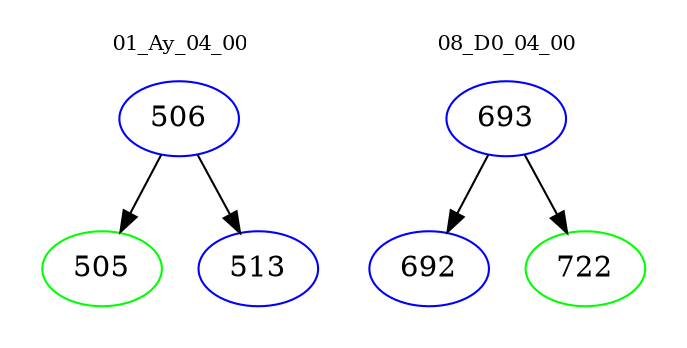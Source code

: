 digraph{
subgraph cluster_0 {
color = white
label = "01_Ay_04_00";
fontsize=10;
T0_506 [label="506", color="blue"]
T0_506 -> T0_505 [color="black"]
T0_505 [label="505", color="green"]
T0_506 -> T0_513 [color="black"]
T0_513 [label="513", color="blue"]
}
subgraph cluster_1 {
color = white
label = "08_D0_04_00";
fontsize=10;
T1_693 [label="693", color="blue"]
T1_693 -> T1_692 [color="black"]
T1_692 [label="692", color="blue"]
T1_693 -> T1_722 [color="black"]
T1_722 [label="722", color="green"]
}
}
